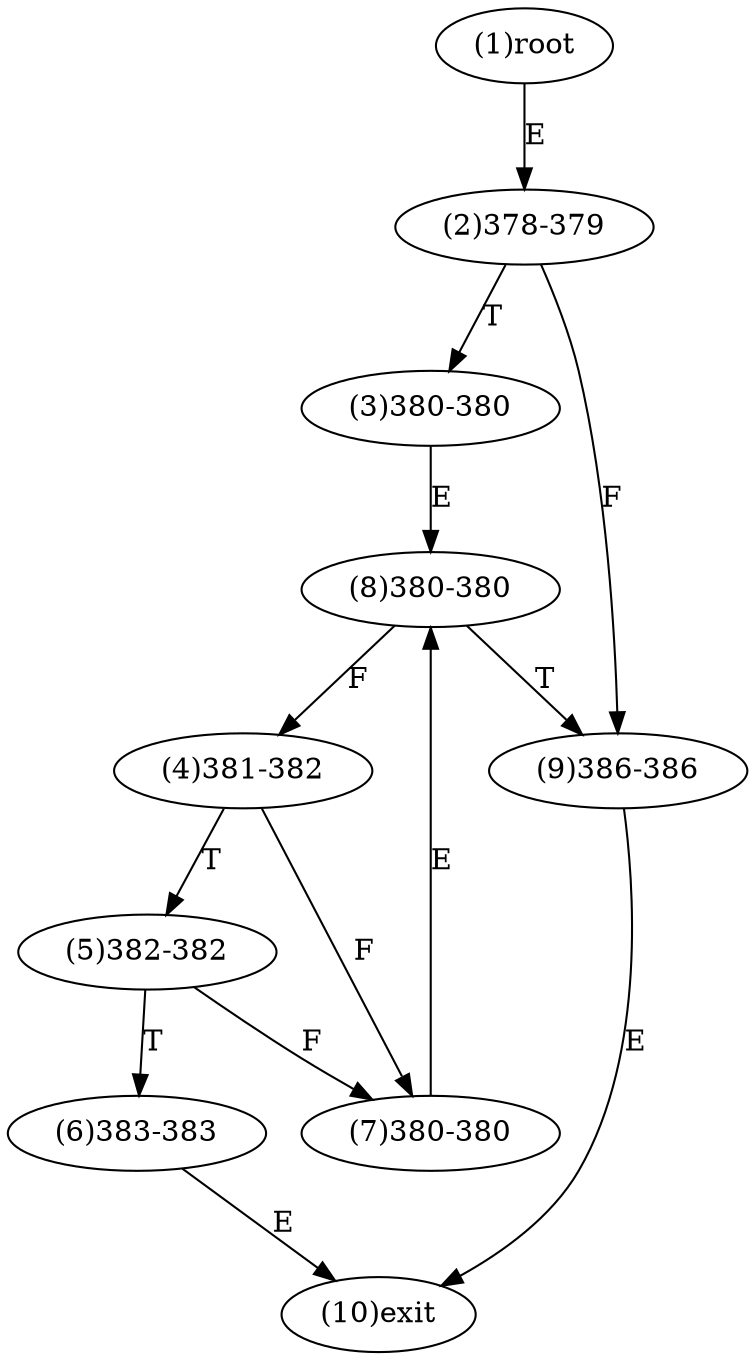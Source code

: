 digraph "" { 
1[ label="(1)root"];
2[ label="(2)378-379"];
3[ label="(3)380-380"];
4[ label="(4)381-382"];
5[ label="(5)382-382"];
6[ label="(6)383-383"];
7[ label="(7)380-380"];
8[ label="(8)380-380"];
9[ label="(9)386-386"];
10[ label="(10)exit"];
1->2[ label="E"];
2->9[ label="F"];
2->3[ label="T"];
3->8[ label="E"];
4->7[ label="F"];
4->5[ label="T"];
5->7[ label="F"];
5->6[ label="T"];
6->10[ label="E"];
7->8[ label="E"];
8->4[ label="F"];
8->9[ label="T"];
9->10[ label="E"];
}